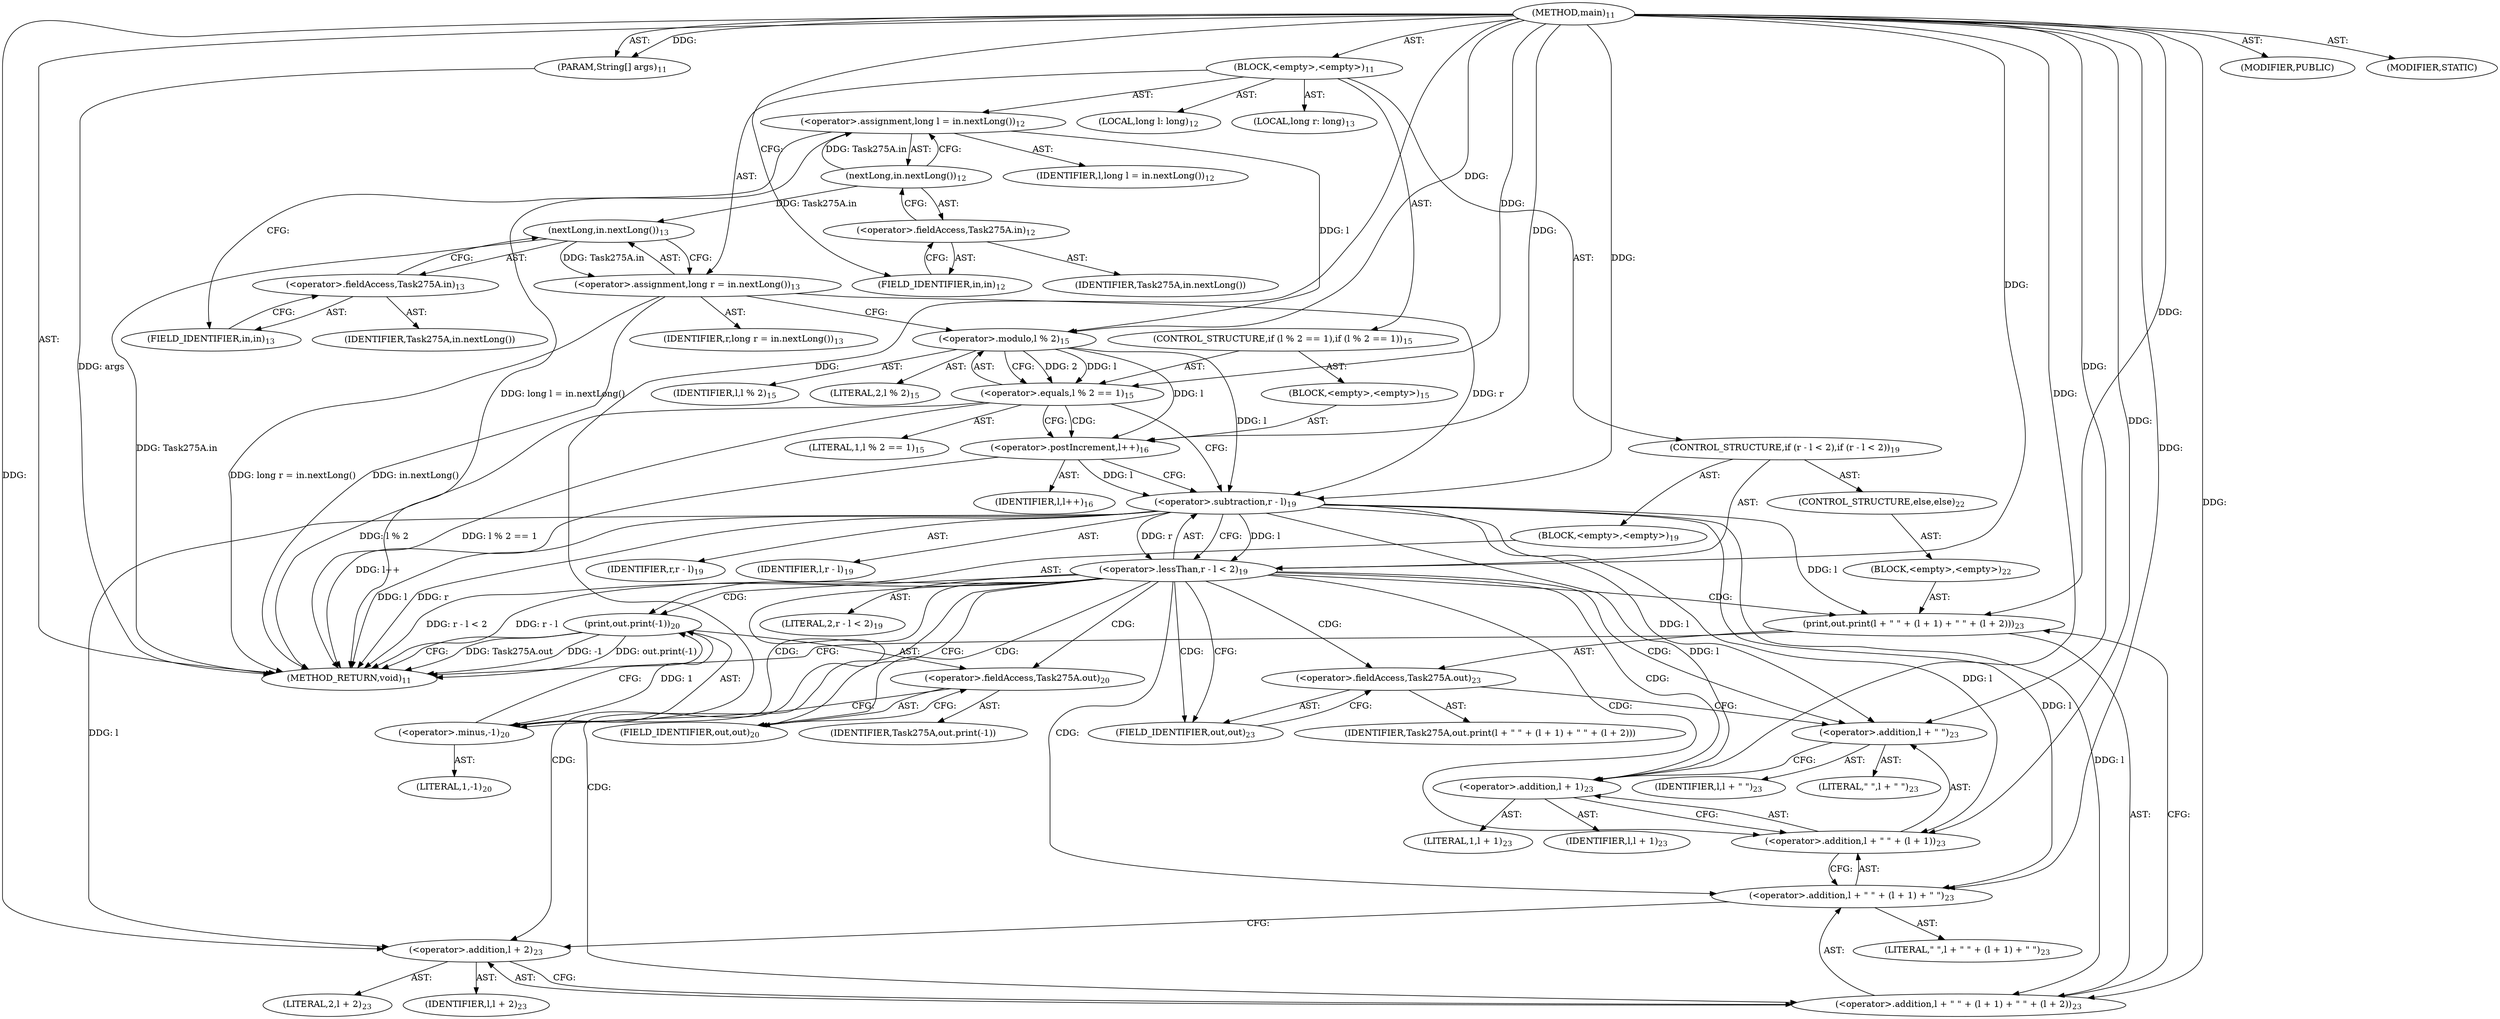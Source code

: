 digraph "main" {  
"24" [label = <(METHOD,main)<SUB>11</SUB>> ]
"25" [label = <(PARAM,String[] args)<SUB>11</SUB>> ]
"26" [label = <(BLOCK,&lt;empty&gt;,&lt;empty&gt;)<SUB>11</SUB>> ]
"27" [label = <(LOCAL,long l: long)<SUB>12</SUB>> ]
"28" [label = <(&lt;operator&gt;.assignment,long l = in.nextLong())<SUB>12</SUB>> ]
"29" [label = <(IDENTIFIER,l,long l = in.nextLong())<SUB>12</SUB>> ]
"30" [label = <(nextLong,in.nextLong())<SUB>12</SUB>> ]
"31" [label = <(&lt;operator&gt;.fieldAccess,Task275A.in)<SUB>12</SUB>> ]
"32" [label = <(IDENTIFIER,Task275A,in.nextLong())> ]
"33" [label = <(FIELD_IDENTIFIER,in,in)<SUB>12</SUB>> ]
"34" [label = <(LOCAL,long r: long)<SUB>13</SUB>> ]
"35" [label = <(&lt;operator&gt;.assignment,long r = in.nextLong())<SUB>13</SUB>> ]
"36" [label = <(IDENTIFIER,r,long r = in.nextLong())<SUB>13</SUB>> ]
"37" [label = <(nextLong,in.nextLong())<SUB>13</SUB>> ]
"38" [label = <(&lt;operator&gt;.fieldAccess,Task275A.in)<SUB>13</SUB>> ]
"39" [label = <(IDENTIFIER,Task275A,in.nextLong())> ]
"40" [label = <(FIELD_IDENTIFIER,in,in)<SUB>13</SUB>> ]
"41" [label = <(CONTROL_STRUCTURE,if (l % 2 == 1),if (l % 2 == 1))<SUB>15</SUB>> ]
"42" [label = <(&lt;operator&gt;.equals,l % 2 == 1)<SUB>15</SUB>> ]
"43" [label = <(&lt;operator&gt;.modulo,l % 2)<SUB>15</SUB>> ]
"44" [label = <(IDENTIFIER,l,l % 2)<SUB>15</SUB>> ]
"45" [label = <(LITERAL,2,l % 2)<SUB>15</SUB>> ]
"46" [label = <(LITERAL,1,l % 2 == 1)<SUB>15</SUB>> ]
"47" [label = <(BLOCK,&lt;empty&gt;,&lt;empty&gt;)<SUB>15</SUB>> ]
"48" [label = <(&lt;operator&gt;.postIncrement,l++)<SUB>16</SUB>> ]
"49" [label = <(IDENTIFIER,l,l++)<SUB>16</SUB>> ]
"50" [label = <(CONTROL_STRUCTURE,if (r - l &lt; 2),if (r - l &lt; 2))<SUB>19</SUB>> ]
"51" [label = <(&lt;operator&gt;.lessThan,r - l &lt; 2)<SUB>19</SUB>> ]
"52" [label = <(&lt;operator&gt;.subtraction,r - l)<SUB>19</SUB>> ]
"53" [label = <(IDENTIFIER,r,r - l)<SUB>19</SUB>> ]
"54" [label = <(IDENTIFIER,l,r - l)<SUB>19</SUB>> ]
"55" [label = <(LITERAL,2,r - l &lt; 2)<SUB>19</SUB>> ]
"56" [label = <(BLOCK,&lt;empty&gt;,&lt;empty&gt;)<SUB>19</SUB>> ]
"57" [label = <(print,out.print(-1))<SUB>20</SUB>> ]
"58" [label = <(&lt;operator&gt;.fieldAccess,Task275A.out)<SUB>20</SUB>> ]
"59" [label = <(IDENTIFIER,Task275A,out.print(-1))> ]
"60" [label = <(FIELD_IDENTIFIER,out,out)<SUB>20</SUB>> ]
"61" [label = <(&lt;operator&gt;.minus,-1)<SUB>20</SUB>> ]
"62" [label = <(LITERAL,1,-1)<SUB>20</SUB>> ]
"63" [label = <(CONTROL_STRUCTURE,else,else)<SUB>22</SUB>> ]
"64" [label = <(BLOCK,&lt;empty&gt;,&lt;empty&gt;)<SUB>22</SUB>> ]
"65" [label = <(print,out.print(l + &quot; &quot; + (l + 1) + &quot; &quot; + (l + 2)))<SUB>23</SUB>> ]
"66" [label = <(&lt;operator&gt;.fieldAccess,Task275A.out)<SUB>23</SUB>> ]
"67" [label = <(IDENTIFIER,Task275A,out.print(l + &quot; &quot; + (l + 1) + &quot; &quot; + (l + 2)))> ]
"68" [label = <(FIELD_IDENTIFIER,out,out)<SUB>23</SUB>> ]
"69" [label = <(&lt;operator&gt;.addition,l + &quot; &quot; + (l + 1) + &quot; &quot; + (l + 2))<SUB>23</SUB>> ]
"70" [label = <(&lt;operator&gt;.addition,l + &quot; &quot; + (l + 1) + &quot; &quot;)<SUB>23</SUB>> ]
"71" [label = <(&lt;operator&gt;.addition,l + &quot; &quot; + (l + 1))<SUB>23</SUB>> ]
"72" [label = <(&lt;operator&gt;.addition,l + &quot; &quot;)<SUB>23</SUB>> ]
"73" [label = <(IDENTIFIER,l,l + &quot; &quot;)<SUB>23</SUB>> ]
"74" [label = <(LITERAL,&quot; &quot;,l + &quot; &quot;)<SUB>23</SUB>> ]
"75" [label = <(&lt;operator&gt;.addition,l + 1)<SUB>23</SUB>> ]
"76" [label = <(IDENTIFIER,l,l + 1)<SUB>23</SUB>> ]
"77" [label = <(LITERAL,1,l + 1)<SUB>23</SUB>> ]
"78" [label = <(LITERAL,&quot; &quot;,l + &quot; &quot; + (l + 1) + &quot; &quot;)<SUB>23</SUB>> ]
"79" [label = <(&lt;operator&gt;.addition,l + 2)<SUB>23</SUB>> ]
"80" [label = <(IDENTIFIER,l,l + 2)<SUB>23</SUB>> ]
"81" [label = <(LITERAL,2,l + 2)<SUB>23</SUB>> ]
"82" [label = <(MODIFIER,PUBLIC)> ]
"83" [label = <(MODIFIER,STATIC)> ]
"84" [label = <(METHOD_RETURN,void)<SUB>11</SUB>> ]
  "24" -> "25"  [ label = "AST: "] 
  "24" -> "26"  [ label = "AST: "] 
  "24" -> "82"  [ label = "AST: "] 
  "24" -> "83"  [ label = "AST: "] 
  "24" -> "84"  [ label = "AST: "] 
  "26" -> "27"  [ label = "AST: "] 
  "26" -> "28"  [ label = "AST: "] 
  "26" -> "34"  [ label = "AST: "] 
  "26" -> "35"  [ label = "AST: "] 
  "26" -> "41"  [ label = "AST: "] 
  "26" -> "50"  [ label = "AST: "] 
  "28" -> "29"  [ label = "AST: "] 
  "28" -> "30"  [ label = "AST: "] 
  "30" -> "31"  [ label = "AST: "] 
  "31" -> "32"  [ label = "AST: "] 
  "31" -> "33"  [ label = "AST: "] 
  "35" -> "36"  [ label = "AST: "] 
  "35" -> "37"  [ label = "AST: "] 
  "37" -> "38"  [ label = "AST: "] 
  "38" -> "39"  [ label = "AST: "] 
  "38" -> "40"  [ label = "AST: "] 
  "41" -> "42"  [ label = "AST: "] 
  "41" -> "47"  [ label = "AST: "] 
  "42" -> "43"  [ label = "AST: "] 
  "42" -> "46"  [ label = "AST: "] 
  "43" -> "44"  [ label = "AST: "] 
  "43" -> "45"  [ label = "AST: "] 
  "47" -> "48"  [ label = "AST: "] 
  "48" -> "49"  [ label = "AST: "] 
  "50" -> "51"  [ label = "AST: "] 
  "50" -> "56"  [ label = "AST: "] 
  "50" -> "63"  [ label = "AST: "] 
  "51" -> "52"  [ label = "AST: "] 
  "51" -> "55"  [ label = "AST: "] 
  "52" -> "53"  [ label = "AST: "] 
  "52" -> "54"  [ label = "AST: "] 
  "56" -> "57"  [ label = "AST: "] 
  "57" -> "58"  [ label = "AST: "] 
  "57" -> "61"  [ label = "AST: "] 
  "58" -> "59"  [ label = "AST: "] 
  "58" -> "60"  [ label = "AST: "] 
  "61" -> "62"  [ label = "AST: "] 
  "63" -> "64"  [ label = "AST: "] 
  "64" -> "65"  [ label = "AST: "] 
  "65" -> "66"  [ label = "AST: "] 
  "65" -> "69"  [ label = "AST: "] 
  "66" -> "67"  [ label = "AST: "] 
  "66" -> "68"  [ label = "AST: "] 
  "69" -> "70"  [ label = "AST: "] 
  "69" -> "79"  [ label = "AST: "] 
  "70" -> "71"  [ label = "AST: "] 
  "70" -> "78"  [ label = "AST: "] 
  "71" -> "72"  [ label = "AST: "] 
  "71" -> "75"  [ label = "AST: "] 
  "72" -> "73"  [ label = "AST: "] 
  "72" -> "74"  [ label = "AST: "] 
  "75" -> "76"  [ label = "AST: "] 
  "75" -> "77"  [ label = "AST: "] 
  "79" -> "80"  [ label = "AST: "] 
  "79" -> "81"  [ label = "AST: "] 
  "28" -> "40"  [ label = "CFG: "] 
  "35" -> "43"  [ label = "CFG: "] 
  "30" -> "28"  [ label = "CFG: "] 
  "37" -> "35"  [ label = "CFG: "] 
  "42" -> "48"  [ label = "CFG: "] 
  "42" -> "52"  [ label = "CFG: "] 
  "51" -> "60"  [ label = "CFG: "] 
  "51" -> "68"  [ label = "CFG: "] 
  "31" -> "30"  [ label = "CFG: "] 
  "38" -> "37"  [ label = "CFG: "] 
  "43" -> "42"  [ label = "CFG: "] 
  "48" -> "52"  [ label = "CFG: "] 
  "52" -> "51"  [ label = "CFG: "] 
  "57" -> "84"  [ label = "CFG: "] 
  "33" -> "31"  [ label = "CFG: "] 
  "40" -> "38"  [ label = "CFG: "] 
  "58" -> "61"  [ label = "CFG: "] 
  "61" -> "57"  [ label = "CFG: "] 
  "65" -> "84"  [ label = "CFG: "] 
  "60" -> "58"  [ label = "CFG: "] 
  "66" -> "72"  [ label = "CFG: "] 
  "69" -> "65"  [ label = "CFG: "] 
  "68" -> "66"  [ label = "CFG: "] 
  "70" -> "79"  [ label = "CFG: "] 
  "79" -> "69"  [ label = "CFG: "] 
  "71" -> "70"  [ label = "CFG: "] 
  "72" -> "75"  [ label = "CFG: "] 
  "75" -> "71"  [ label = "CFG: "] 
  "24" -> "33"  [ label = "CFG: "] 
  "25" -> "84"  [ label = "DDG: args"] 
  "28" -> "84"  [ label = "DDG: long l = in.nextLong()"] 
  "37" -> "84"  [ label = "DDG: Task275A.in"] 
  "35" -> "84"  [ label = "DDG: in.nextLong()"] 
  "35" -> "84"  [ label = "DDG: long r = in.nextLong()"] 
  "42" -> "84"  [ label = "DDG: l % 2"] 
  "42" -> "84"  [ label = "DDG: l % 2 == 1"] 
  "48" -> "84"  [ label = "DDG: l++"] 
  "52" -> "84"  [ label = "DDG: r"] 
  "52" -> "84"  [ label = "DDG: l"] 
  "51" -> "84"  [ label = "DDG: r - l"] 
  "51" -> "84"  [ label = "DDG: r - l &lt; 2"] 
  "57" -> "84"  [ label = "DDG: Task275A.out"] 
  "57" -> "84"  [ label = "DDG: -1"] 
  "57" -> "84"  [ label = "DDG: out.print(-1)"] 
  "24" -> "25"  [ label = "DDG: "] 
  "30" -> "28"  [ label = "DDG: Task275A.in"] 
  "37" -> "35"  [ label = "DDG: Task275A.in"] 
  "30" -> "37"  [ label = "DDG: Task275A.in"] 
  "43" -> "42"  [ label = "DDG: l"] 
  "43" -> "42"  [ label = "DDG: 2"] 
  "24" -> "42"  [ label = "DDG: "] 
  "52" -> "51"  [ label = "DDG: r"] 
  "52" -> "51"  [ label = "DDG: l"] 
  "24" -> "51"  [ label = "DDG: "] 
  "28" -> "43"  [ label = "DDG: l"] 
  "24" -> "43"  [ label = "DDG: "] 
  "43" -> "48"  [ label = "DDG: l"] 
  "24" -> "48"  [ label = "DDG: "] 
  "35" -> "52"  [ label = "DDG: r"] 
  "24" -> "52"  [ label = "DDG: "] 
  "43" -> "52"  [ label = "DDG: l"] 
  "48" -> "52"  [ label = "DDG: l"] 
  "61" -> "57"  [ label = "DDG: 1"] 
  "24" -> "61"  [ label = "DDG: "] 
  "52" -> "65"  [ label = "DDG: l"] 
  "24" -> "65"  [ label = "DDG: "] 
  "52" -> "69"  [ label = "DDG: l"] 
  "24" -> "69"  [ label = "DDG: "] 
  "52" -> "70"  [ label = "DDG: l"] 
  "24" -> "70"  [ label = "DDG: "] 
  "24" -> "79"  [ label = "DDG: "] 
  "52" -> "79"  [ label = "DDG: l"] 
  "52" -> "71"  [ label = "DDG: l"] 
  "24" -> "71"  [ label = "DDG: "] 
  "52" -> "72"  [ label = "DDG: l"] 
  "24" -> "72"  [ label = "DDG: "] 
  "24" -> "75"  [ label = "DDG: "] 
  "52" -> "75"  [ label = "DDG: l"] 
  "42" -> "48"  [ label = "CDG: "] 
  "51" -> "58"  [ label = "CDG: "] 
  "51" -> "68"  [ label = "CDG: "] 
  "51" -> "60"  [ label = "CDG: "] 
  "51" -> "61"  [ label = "CDG: "] 
  "51" -> "57"  [ label = "CDG: "] 
  "51" -> "66"  [ label = "CDG: "] 
  "51" -> "71"  [ label = "CDG: "] 
  "51" -> "75"  [ label = "CDG: "] 
  "51" -> "72"  [ label = "CDG: "] 
  "51" -> "69"  [ label = "CDG: "] 
  "51" -> "70"  [ label = "CDG: "] 
  "51" -> "65"  [ label = "CDG: "] 
  "51" -> "79"  [ label = "CDG: "] 
}
